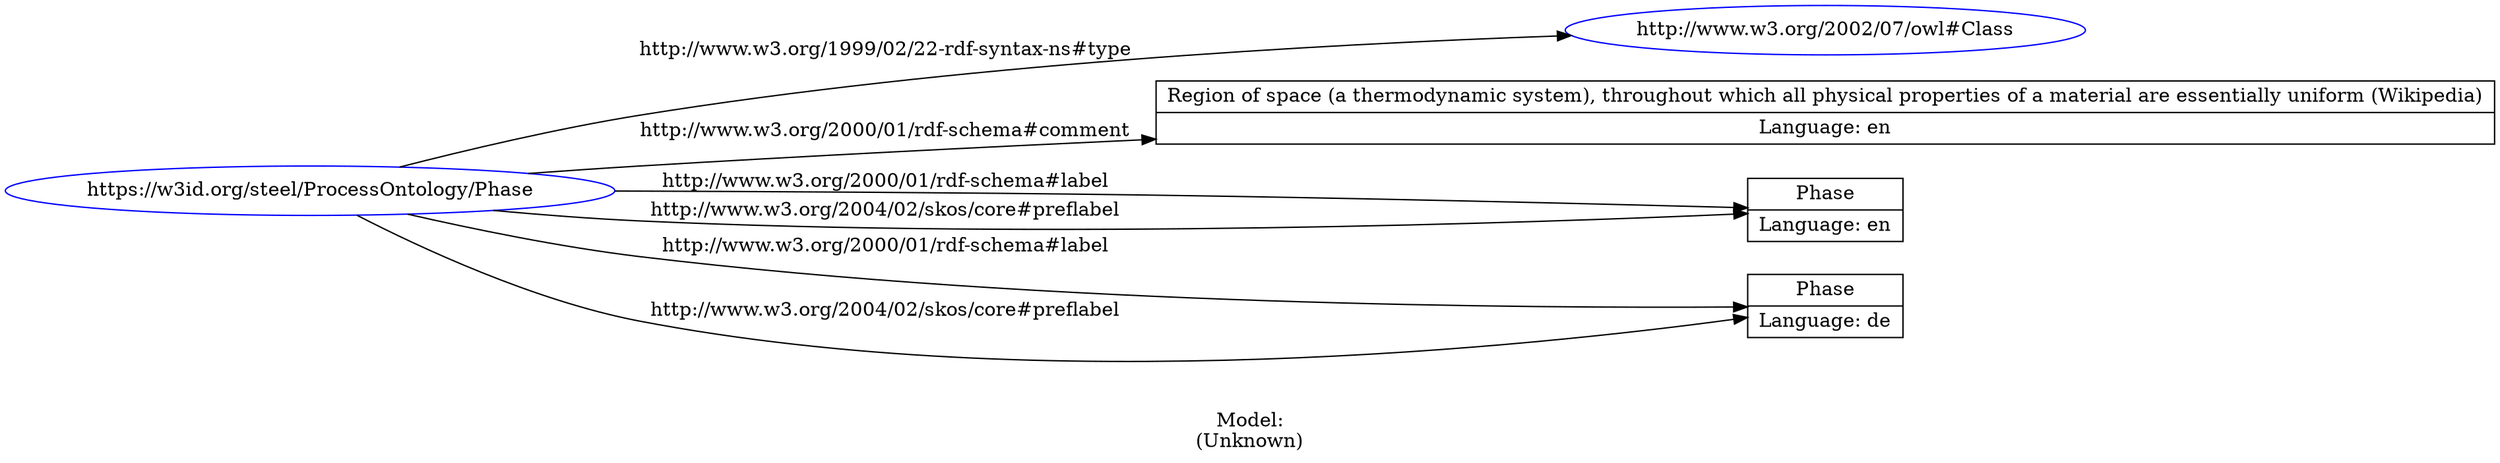 digraph {
	rankdir = LR;
	charset="utf-8";

	"Rhttps://w3id.org/steel/ProcessOntology/Phase" -> "Rhttp://www.w3.org/2002/07/owl#Class" [ label="http://www.w3.org/1999/02/22-rdf-syntax-ns#type" ];
	"Rhttps://w3id.org/steel/ProcessOntology/Phase" -> "LRegion of space (a thermodynamic system), throughout which all physical properties of a material are essentially uniform (Wikipedia)|Language: en" [ label="http://www.w3.org/2000/01/rdf-schema#comment" ];
	"Rhttps://w3id.org/steel/ProcessOntology/Phase" -> "LPhase|Language: en" [ label="http://www.w3.org/2000/01/rdf-schema#label" ];
	"Rhttps://w3id.org/steel/ProcessOntology/Phase" -> "LPhase|Language: de" [ label="http://www.w3.org/2000/01/rdf-schema#label" ];
	"Rhttps://w3id.org/steel/ProcessOntology/Phase" -> "LPhase|Language: en" [ label="http://www.w3.org/2004/02/skos/core#preflabel" ];
	"Rhttps://w3id.org/steel/ProcessOntology/Phase" -> "LPhase|Language: de" [ label="http://www.w3.org/2004/02/skos/core#preflabel" ];

	// Resources
	"Rhttps://w3id.org/steel/ProcessOntology/Phase" [ label="https://w3id.org/steel/ProcessOntology/Phase", shape = ellipse, color = blue ];
	"Rhttp://www.w3.org/2002/07/owl#Class" [ label="http://www.w3.org/2002/07/owl#Class", shape = ellipse, color = blue ];

	// Anonymous nodes

	// Literals
	"LRegion of space (a thermodynamic system), throughout which all physical properties of a material are essentially uniform (Wikipedia)|Language: en" [ label="Region of space (a thermodynamic system), throughout which all physical properties of a material are essentially uniform (Wikipedia)|Language: en", shape = record ];
	"LPhase|Language: en" [ label="Phase|Language: en", shape = record ];
	"LPhase|Language: de" [ label="Phase|Language: de", shape = record ];

	label="\n\nModel:\n(Unknown)";
}
